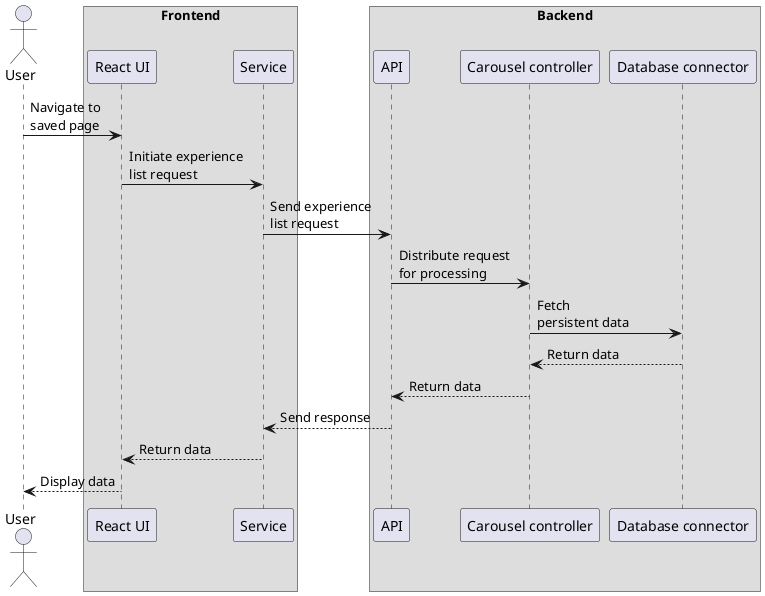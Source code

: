 @startuml usecase_carousel

actor "User" as user

box "Frontend"
participant "React UI" as react_ui
participant "Service" as service
end box

box "Backend"
participant "API" as api
participant "Carousel controller" as carousel_controller
participant "Database connector" as database_connector
end box

user -> react_ui : Navigate to \nsaved page
react_ui -> service : Initiate experience \nlist request
service -> api : Send experience \nlist request
api -> carousel_controller : Distribute request \nfor processing
carousel_controller -> database_connector : Fetch \npersistent data
carousel_controller <-- database_connector : Return data
api <-- carousel_controller : Return data
service <-- api : Send response
react_ui <-- service : Return data
user <-- react_ui : Display data


@enduml
